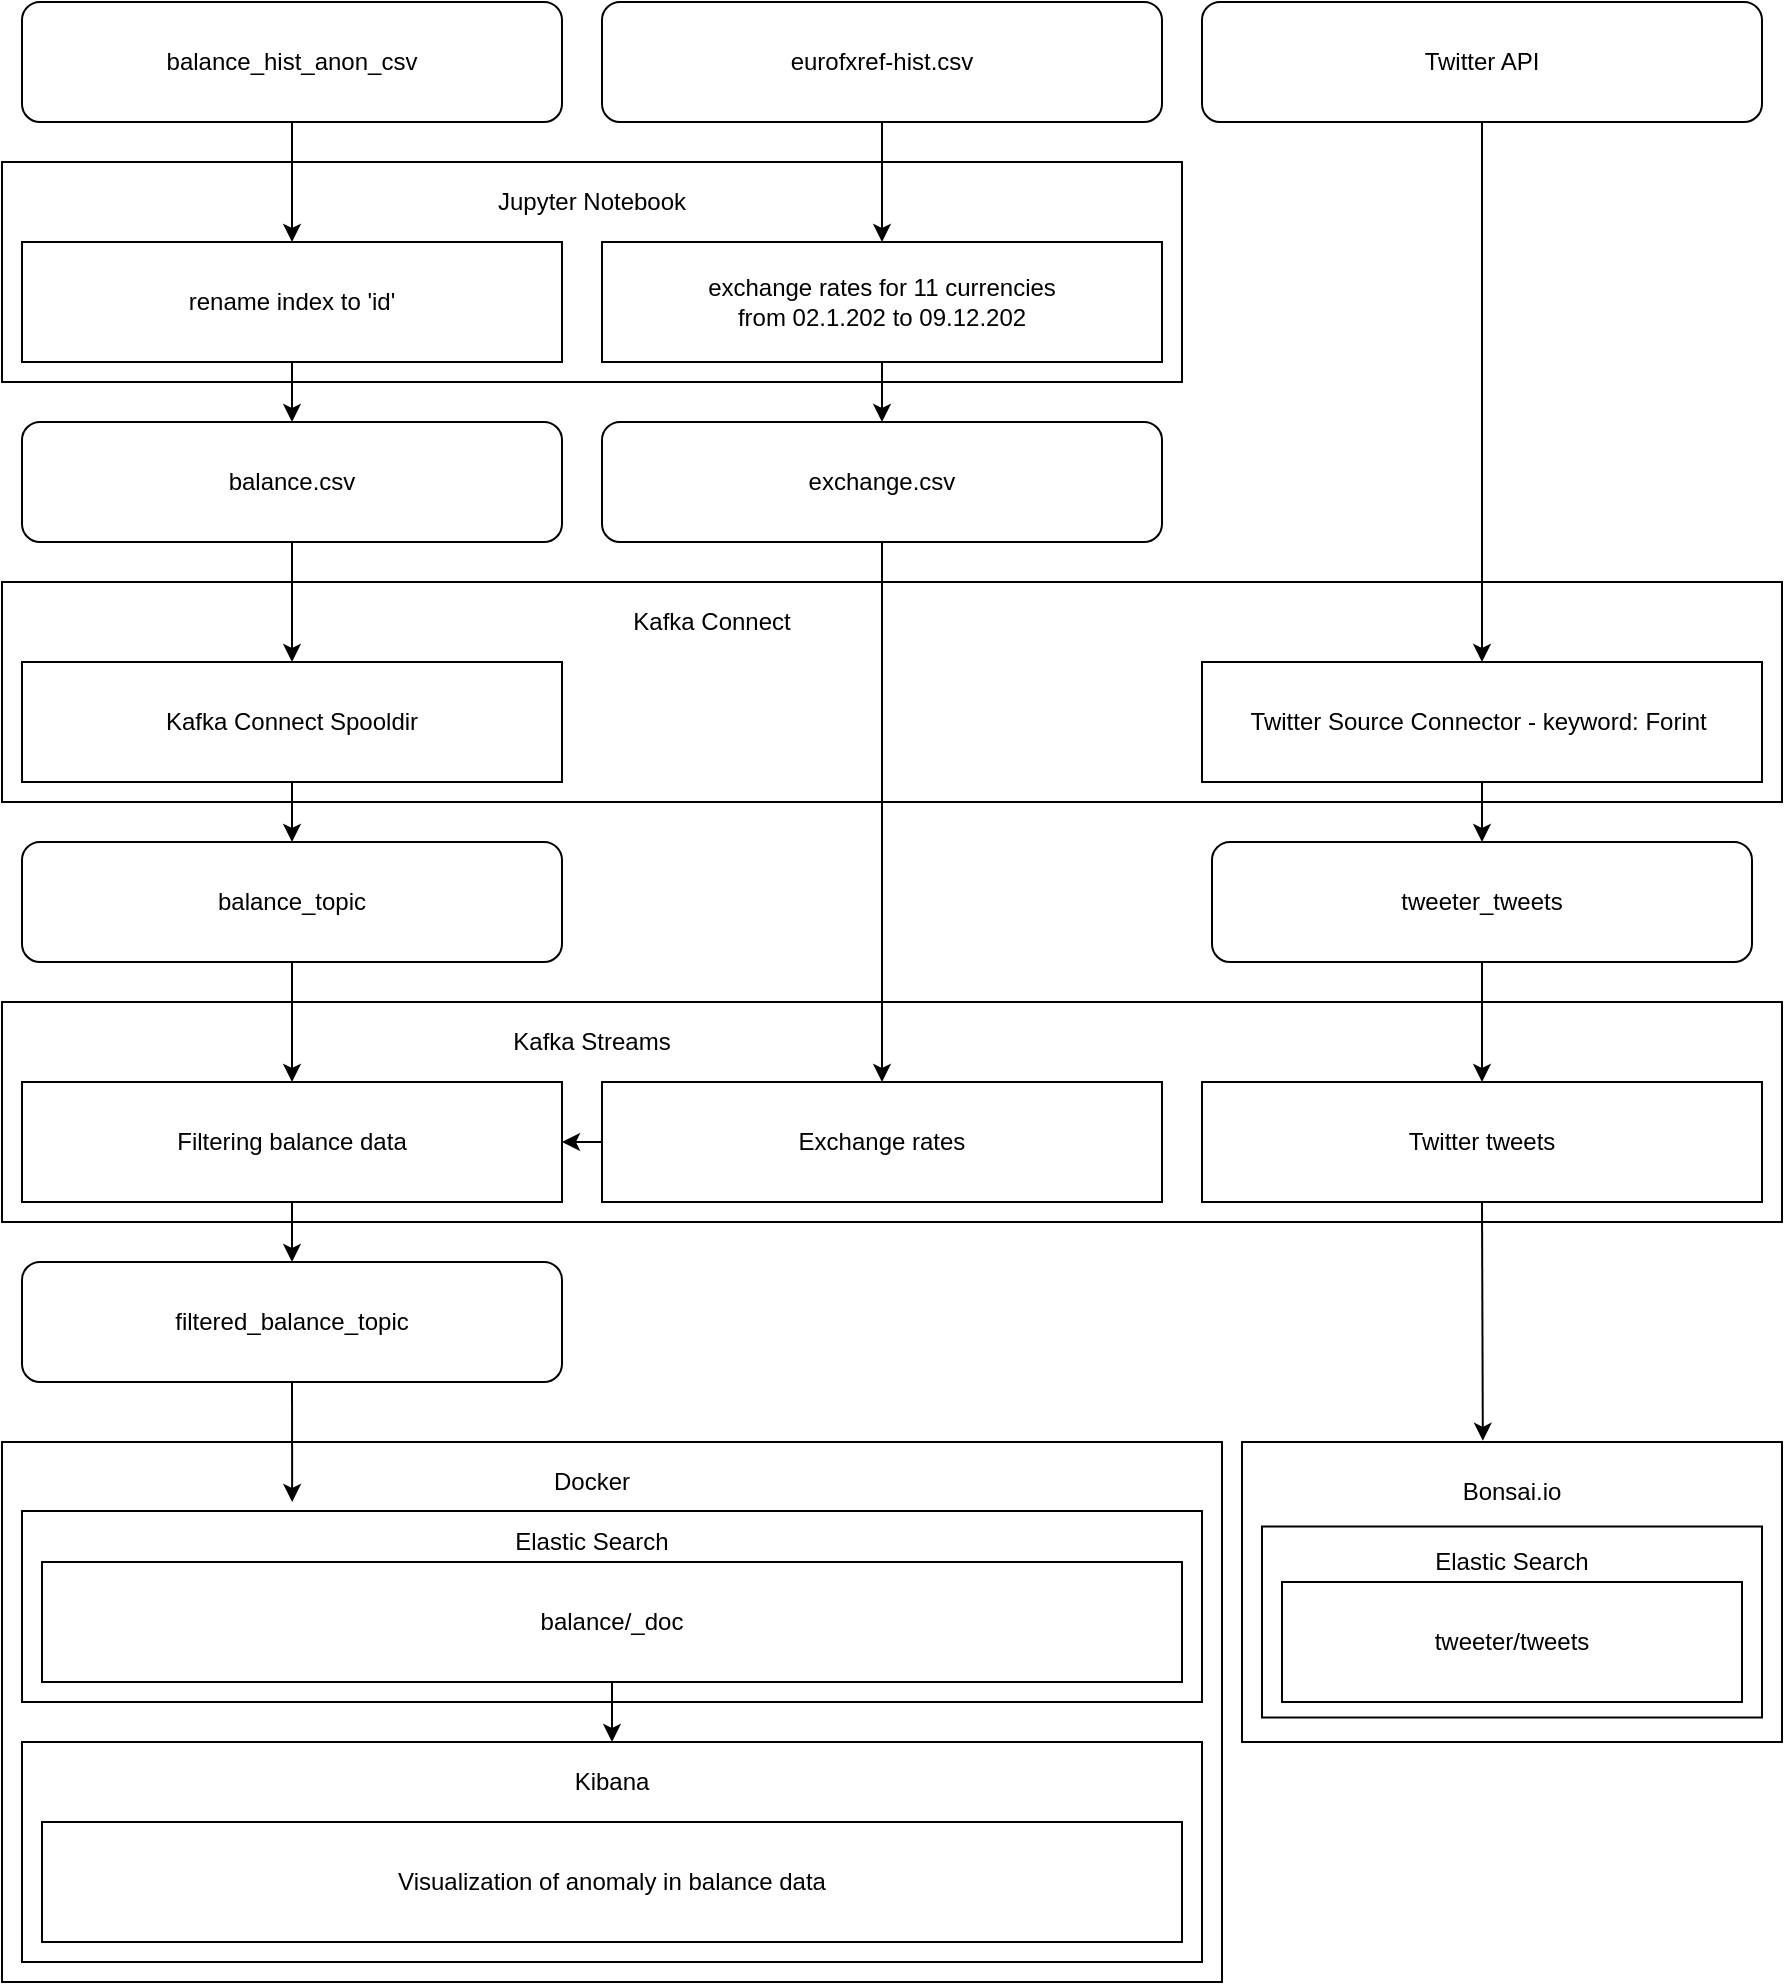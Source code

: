 <mxfile version="13.9.9" type="device"><diagram id="nGHWgRkH85uuE4PpXI-C" name="Page-1"><mxGraphModel dx="925" dy="1904" grid="1" gridSize="10" guides="1" tooltips="1" connect="1" arrows="1" fold="1" page="1" pageScale="1" pageWidth="827" pageHeight="1169" math="0" shadow="0"><root><mxCell id="0"/><mxCell id="1" parent="0"/><mxCell id="GDBPlwPs2-Kf2nw2C1Mw-1" value="" style="rounded=0;whiteSpace=wrap;html=1;" vertex="1" parent="1"><mxGeometry x="30" y="550" width="610" height="270" as="geometry"/></mxCell><mxCell id="cmoQEA2myk1GNzg_W25Y-23" value="balance.csv" style="rounded=1;whiteSpace=wrap;html=1;" parent="1" vertex="1"><mxGeometry x="40" y="40" width="270" height="60" as="geometry"/></mxCell><mxCell id="cmoQEA2myk1GNzg_W25Y-24" value="exchange.csv" style="rounded=1;whiteSpace=wrap;html=1;" parent="1" vertex="1"><mxGeometry x="330" y="40" width="280" height="60" as="geometry"/></mxCell><mxCell id="cmoQEA2myk1GNzg_W25Y-26" value="" style="rounded=0;whiteSpace=wrap;html=1;" parent="1" vertex="1"><mxGeometry x="30" y="120" width="890" height="110" as="geometry"/></mxCell><mxCell id="cmoQEA2myk1GNzg_W25Y-27" value="Kafka Connect Spooldir" style="rounded=0;whiteSpace=wrap;html=1;" parent="1" vertex="1"><mxGeometry x="40" y="160" width="270" height="60" as="geometry"/></mxCell><mxCell id="cmoQEA2myk1GNzg_W25Y-28" value="Kafka Connect" style="text;html=1;strokeColor=none;fillColor=none;align=center;verticalAlign=middle;whiteSpace=wrap;rounded=0;" parent="1" vertex="1"><mxGeometry x="320" y="130" width="130" height="20" as="geometry"/></mxCell><mxCell id="cmoQEA2myk1GNzg_W25Y-31" value="" style="endArrow=classic;html=1;exitX=0.5;exitY=1;exitDx=0;exitDy=0;" parent="1" source="cmoQEA2myk1GNzg_W25Y-23" target="cmoQEA2myk1GNzg_W25Y-27" edge="1"><mxGeometry width="50" height="50" relative="1" as="geometry"><mxPoint x="440" y="380" as="sourcePoint"/><mxPoint x="490" y="330" as="targetPoint"/></mxGeometry></mxCell><mxCell id="cmoQEA2myk1GNzg_W25Y-33" value="balance_topic" style="rounded=1;whiteSpace=wrap;html=1;" parent="1" vertex="1"><mxGeometry x="40" y="250" width="270" height="60" as="geometry"/></mxCell><mxCell id="cmoQEA2myk1GNzg_W25Y-35" value="" style="rounded=0;whiteSpace=wrap;html=1;" parent="1" vertex="1"><mxGeometry x="30" y="330" width="890" height="110" as="geometry"/></mxCell><mxCell id="cmoQEA2myk1GNzg_W25Y-36" value="Filtering balance data" style="rounded=0;whiteSpace=wrap;html=1;" parent="1" vertex="1"><mxGeometry x="40" y="370" width="270" height="60" as="geometry"/></mxCell><mxCell id="cmoQEA2myk1GNzg_W25Y-37" value="Kafka Streams" style="text;html=1;strokeColor=none;fillColor=none;align=center;verticalAlign=middle;whiteSpace=wrap;rounded=0;" parent="1" vertex="1"><mxGeometry x="260" y="340" width="130" height="20" as="geometry"/></mxCell><mxCell id="cmoQEA2myk1GNzg_W25Y-38" value="Exchange rates" style="rounded=0;whiteSpace=wrap;html=1;" parent="1" vertex="1"><mxGeometry x="330" y="370" width="280" height="60" as="geometry"/></mxCell><mxCell id="cmoQEA2myk1GNzg_W25Y-39" value="" style="endArrow=classic;html=1;exitX=0.5;exitY=1;exitDx=0;exitDy=0;entryX=0.5;entryY=0;entryDx=0;entryDy=0;" parent="1" source="cmoQEA2myk1GNzg_W25Y-33" target="cmoQEA2myk1GNzg_W25Y-36" edge="1"><mxGeometry width="50" height="50" relative="1" as="geometry"><mxPoint x="80" y="480" as="sourcePoint"/><mxPoint x="130" y="430" as="targetPoint"/></mxGeometry></mxCell><mxCell id="cmoQEA2myk1GNzg_W25Y-41" value="" style="endArrow=classic;html=1;exitX=0.5;exitY=1;exitDx=0;exitDy=0;" parent="1" source="cmoQEA2myk1GNzg_W25Y-27" target="cmoQEA2myk1GNzg_W25Y-33" edge="1"><mxGeometry width="50" height="50" relative="1" as="geometry"><mxPoint x="220" y="510" as="sourcePoint"/><mxPoint x="270" y="460" as="targetPoint"/></mxGeometry></mxCell><mxCell id="cmoQEA2myk1GNzg_W25Y-43" value="filtered_balance_topic" style="rounded=1;whiteSpace=wrap;html=1;" parent="1" vertex="1"><mxGeometry x="40" y="460" width="270" height="60" as="geometry"/></mxCell><mxCell id="cmoQEA2myk1GNzg_W25Y-45" value="" style="rounded=0;whiteSpace=wrap;html=1;" parent="1" vertex="1"><mxGeometry x="40" y="584.5" width="590" height="95.5" as="geometry"/></mxCell><mxCell id="cmoQEA2myk1GNzg_W25Y-47" value="Elastic Search" style="text;html=1;strokeColor=none;fillColor=none;align=center;verticalAlign=middle;whiteSpace=wrap;rounded=0;" parent="1" vertex="1"><mxGeometry x="260" y="590" width="130" height="20" as="geometry"/></mxCell><mxCell id="cmoQEA2myk1GNzg_W25Y-49" value="" style="endArrow=classic;html=1;exitX=0.5;exitY=1;exitDx=0;exitDy=0;entryX=0.237;entryY=0;entryDx=0;entryDy=0;entryPerimeter=0;" parent="1" source="cmoQEA2myk1GNzg_W25Y-43" edge="1"><mxGeometry width="50" height="50" relative="1" as="geometry"><mxPoint x="80" y="690" as="sourcePoint"/><mxPoint x="175.09" y="580" as="targetPoint"/></mxGeometry></mxCell><mxCell id="cmoQEA2myk1GNzg_W25Y-51" value="" style="endArrow=classic;html=1;exitX=0.5;exitY=1;exitDx=0;exitDy=0;" parent="1" source="cmoQEA2myk1GNzg_W25Y-36" target="cmoQEA2myk1GNzg_W25Y-43" edge="1"><mxGeometry width="50" height="50" relative="1" as="geometry"><mxPoint x="230" y="610" as="sourcePoint"/><mxPoint x="280" y="560" as="targetPoint"/></mxGeometry></mxCell><mxCell id="cmoQEA2myk1GNzg_W25Y-54" value="balance/_doc" style="rounded=0;whiteSpace=wrap;html=1;" parent="1" vertex="1"><mxGeometry x="50" y="610" width="570" height="60" as="geometry"/></mxCell><mxCell id="cmoQEA2myk1GNzg_W25Y-59" value="" style="rounded=0;whiteSpace=wrap;html=1;" parent="1" vertex="1"><mxGeometry x="40" y="700" width="590" height="110" as="geometry"/></mxCell><mxCell id="cmoQEA2myk1GNzg_W25Y-60" value="Kibana" style="text;html=1;strokeColor=none;fillColor=none;align=center;verticalAlign=middle;whiteSpace=wrap;rounded=0;" parent="1" vertex="1"><mxGeometry x="270" y="710" width="130" height="20" as="geometry"/></mxCell><mxCell id="cmoQEA2myk1GNzg_W25Y-62" value="&lt;span&gt;Visualization of anomaly in balance data&lt;/span&gt;" style="rounded=0;whiteSpace=wrap;html=1;" parent="1" vertex="1"><mxGeometry x="50" y="740" width="570" height="60" as="geometry"/></mxCell><mxCell id="_lb5Ar71Qhh9sgXaBI13-1" value="" style="rounded=0;whiteSpace=wrap;html=1;" parent="1" vertex="1"><mxGeometry x="30" y="-90" width="590" height="110" as="geometry"/></mxCell><mxCell id="_lb5Ar71Qhh9sgXaBI13-3" value="Jupyter Notebook" style="text;html=1;strokeColor=none;fillColor=none;align=center;verticalAlign=middle;whiteSpace=wrap;rounded=0;" parent="1" vertex="1"><mxGeometry x="260" y="-80" width="130" height="20" as="geometry"/></mxCell><mxCell id="_lb5Ar71Qhh9sgXaBI13-5" value="balance_hist_anon_csv" style="rounded=1;whiteSpace=wrap;html=1;" parent="1" vertex="1"><mxGeometry x="40" y="-170" width="270" height="60" as="geometry"/></mxCell><mxCell id="_lb5Ar71Qhh9sgXaBI13-6" value="eurofxref-hist.csv" style="rounded=1;whiteSpace=wrap;html=1;" parent="1" vertex="1"><mxGeometry x="330" y="-170" width="280" height="60" as="geometry"/></mxCell><mxCell id="_lb5Ar71Qhh9sgXaBI13-8" value="rename index to 'id'" style="rounded=0;whiteSpace=wrap;html=1;" parent="1" vertex="1"><mxGeometry x="40" y="-50" width="270" height="60" as="geometry"/></mxCell><mxCell id="_lb5Ar71Qhh9sgXaBI13-9" value="exchange rates for 11 currencies &lt;br&gt;from 02.1.202 to 09.12.202" style="rounded=0;whiteSpace=wrap;html=1;" parent="1" vertex="1"><mxGeometry x="330" y="-50" width="280" height="60" as="geometry"/></mxCell><mxCell id="_lb5Ar71Qhh9sgXaBI13-10" value="" style="endArrow=classic;html=1;exitX=0.5;exitY=1;exitDx=0;exitDy=0;" parent="1" source="_lb5Ar71Qhh9sgXaBI13-6" target="_lb5Ar71Qhh9sgXaBI13-9" edge="1"><mxGeometry width="50" height="50" relative="1" as="geometry"><mxPoint x="570" y="50" as="sourcePoint"/><mxPoint x="620" as="targetPoint"/></mxGeometry></mxCell><mxCell id="_lb5Ar71Qhh9sgXaBI13-11" value="" style="endArrow=classic;html=1;exitX=0.5;exitY=1;exitDx=0;exitDy=0;entryX=0.5;entryY=0;entryDx=0;entryDy=0;" parent="1" source="_lb5Ar71Qhh9sgXaBI13-5" target="_lb5Ar71Qhh9sgXaBI13-8" edge="1"><mxGeometry width="50" height="50" relative="1" as="geometry"><mxPoint x="540" y="160" as="sourcePoint"/><mxPoint x="590" y="110" as="targetPoint"/></mxGeometry></mxCell><mxCell id="_lb5Ar71Qhh9sgXaBI13-12" value="" style="endArrow=classic;html=1;exitX=0.5;exitY=1;exitDx=0;exitDy=0;entryX=0.5;entryY=0;entryDx=0;entryDy=0;" parent="1" source="_lb5Ar71Qhh9sgXaBI13-9" target="cmoQEA2myk1GNzg_W25Y-24" edge="1"><mxGeometry width="50" height="50" relative="1" as="geometry"><mxPoint x="500" y="140" as="sourcePoint"/><mxPoint x="550" y="90" as="targetPoint"/></mxGeometry></mxCell><mxCell id="_lb5Ar71Qhh9sgXaBI13-13" value="" style="endArrow=classic;html=1;exitX=0.5;exitY=1;exitDx=0;exitDy=0;" parent="1" source="_lb5Ar71Qhh9sgXaBI13-8" target="cmoQEA2myk1GNzg_W25Y-23" edge="1"><mxGeometry width="50" height="50" relative="1" as="geometry"><mxPoint x="200" y="220" as="sourcePoint"/><mxPoint x="250" y="170" as="targetPoint"/></mxGeometry></mxCell><mxCell id="_lb5Ar71Qhh9sgXaBI13-14" value="" style="endArrow=classic;html=1;exitX=0.5;exitY=1;exitDx=0;exitDy=0;entryX=0.5;entryY=0;entryDx=0;entryDy=0;" parent="1" source="cmoQEA2myk1GNzg_W25Y-24" target="cmoQEA2myk1GNzg_W25Y-38" edge="1"><mxGeometry width="50" height="50" relative="1" as="geometry"><mxPoint x="420" y="330" as="sourcePoint"/><mxPoint x="470" y="280" as="targetPoint"/></mxGeometry></mxCell><mxCell id="_lb5Ar71Qhh9sgXaBI13-15" value="" style="endArrow=classic;html=1;entryX=1;entryY=0.5;entryDx=0;entryDy=0;exitX=0;exitY=0.5;exitDx=0;exitDy=0;" parent="1" source="cmoQEA2myk1GNzg_W25Y-38" target="cmoQEA2myk1GNzg_W25Y-36" edge="1"><mxGeometry width="50" height="50" relative="1" as="geometry"><mxPoint x="400" y="450" as="sourcePoint"/><mxPoint x="450" y="400" as="targetPoint"/></mxGeometry></mxCell><mxCell id="_lb5Ar71Qhh9sgXaBI13-19" value="" style="endArrow=classic;html=1;exitX=0.5;exitY=1;exitDx=0;exitDy=0;" parent="1" source="cmoQEA2myk1GNzg_W25Y-54" target="cmoQEA2myk1GNzg_W25Y-59" edge="1"><mxGeometry width="50" height="50" relative="1" as="geometry"><mxPoint x="250" y="910" as="sourcePoint"/><mxPoint x="300" y="860" as="targetPoint"/></mxGeometry></mxCell><mxCell id="GDBPlwPs2-Kf2nw2C1Mw-4" value="Docker" style="text;html=1;strokeColor=none;fillColor=none;align=center;verticalAlign=middle;whiteSpace=wrap;rounded=0;" vertex="1" parent="1"><mxGeometry x="260" y="560" width="130" height="20" as="geometry"/></mxCell><mxCell id="GDBPlwPs2-Kf2nw2C1Mw-6" value="Twitter API" style="rounded=1;whiteSpace=wrap;html=1;" vertex="1" parent="1"><mxGeometry x="630" y="-170" width="280" height="60" as="geometry"/></mxCell><mxCell id="GDBPlwPs2-Kf2nw2C1Mw-8" value="Twitter Source Connector - keyword: Forint&amp;nbsp;" style="rounded=0;whiteSpace=wrap;html=1;" vertex="1" parent="1"><mxGeometry x="630" y="160" width="280" height="60" as="geometry"/></mxCell><mxCell id="GDBPlwPs2-Kf2nw2C1Mw-9" value="" style="endArrow=classic;html=1;exitX=0.5;exitY=1;exitDx=0;exitDy=0;" edge="1" parent="1" source="GDBPlwPs2-Kf2nw2C1Mw-6" target="GDBPlwPs2-Kf2nw2C1Mw-8"><mxGeometry width="50" height="50" relative="1" as="geometry"><mxPoint x="930" y="30" as="sourcePoint"/><mxPoint x="980" y="-20" as="targetPoint"/></mxGeometry></mxCell><mxCell id="GDBPlwPs2-Kf2nw2C1Mw-10" value="Twitter tweets" style="rounded=0;whiteSpace=wrap;html=1;" vertex="1" parent="1"><mxGeometry x="630" y="370" width="280" height="60" as="geometry"/></mxCell><mxCell id="GDBPlwPs2-Kf2nw2C1Mw-11" value="tweeter_tweets" style="rounded=1;whiteSpace=wrap;html=1;" vertex="1" parent="1"><mxGeometry x="635" y="250" width="270" height="60" as="geometry"/></mxCell><mxCell id="GDBPlwPs2-Kf2nw2C1Mw-12" value="" style="endArrow=classic;html=1;exitX=0.5;exitY=1;exitDx=0;exitDy=0;entryX=0.5;entryY=0;entryDx=0;entryDy=0;" edge="1" parent="1" source="GDBPlwPs2-Kf2nw2C1Mw-8" target="GDBPlwPs2-Kf2nw2C1Mw-11"><mxGeometry width="50" height="50" relative="1" as="geometry"><mxPoint x="800" y="480" as="sourcePoint"/><mxPoint x="850" y="430" as="targetPoint"/></mxGeometry></mxCell><mxCell id="GDBPlwPs2-Kf2nw2C1Mw-13" value="" style="endArrow=classic;html=1;exitX=0.5;exitY=1;exitDx=0;exitDy=0;" edge="1" parent="1" source="GDBPlwPs2-Kf2nw2C1Mw-11" target="GDBPlwPs2-Kf2nw2C1Mw-10"><mxGeometry width="50" height="50" relative="1" as="geometry"><mxPoint x="670" y="500" as="sourcePoint"/><mxPoint x="720" y="450" as="targetPoint"/></mxGeometry></mxCell><mxCell id="GDBPlwPs2-Kf2nw2C1Mw-14" value="" style="rounded=0;whiteSpace=wrap;html=1;" vertex="1" parent="1"><mxGeometry x="650" y="550" width="270" height="150" as="geometry"/></mxCell><mxCell id="GDBPlwPs2-Kf2nw2C1Mw-15" value="Bonsai.io" style="text;html=1;strokeColor=none;fillColor=none;align=center;verticalAlign=middle;whiteSpace=wrap;rounded=0;" vertex="1" parent="1"><mxGeometry x="720" y="565" width="130" height="20" as="geometry"/></mxCell><mxCell id="GDBPlwPs2-Kf2nw2C1Mw-16" value="" style="rounded=0;whiteSpace=wrap;html=1;" vertex="1" parent="1"><mxGeometry x="660" y="592.25" width="250" height="95.5" as="geometry"/></mxCell><mxCell id="GDBPlwPs2-Kf2nw2C1Mw-17" value="Elastic Search" style="text;html=1;strokeColor=none;fillColor=none;align=center;verticalAlign=middle;whiteSpace=wrap;rounded=0;" vertex="1" parent="1"><mxGeometry x="720" y="600" width="130" height="20" as="geometry"/></mxCell><mxCell id="GDBPlwPs2-Kf2nw2C1Mw-18" value="tweeter/tweets" style="rounded=0;whiteSpace=wrap;html=1;" vertex="1" parent="1"><mxGeometry x="670" y="620" width="230" height="60" as="geometry"/></mxCell><mxCell id="GDBPlwPs2-Kf2nw2C1Mw-19" value="" style="endArrow=classic;html=1;exitX=0.5;exitY=1;exitDx=0;exitDy=0;entryX=0.446;entryY=-0.004;entryDx=0;entryDy=0;entryPerimeter=0;" edge="1" parent="1" source="GDBPlwPs2-Kf2nw2C1Mw-10" target="GDBPlwPs2-Kf2nw2C1Mw-14"><mxGeometry width="50" height="50" relative="1" as="geometry"><mxPoint x="760" y="530" as="sourcePoint"/><mxPoint x="810" y="480" as="targetPoint"/></mxGeometry></mxCell></root></mxGraphModel></diagram></mxfile>